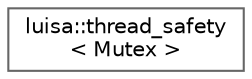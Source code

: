 digraph "类继承关系图"
{
 // LATEX_PDF_SIZE
  bgcolor="transparent";
  edge [fontname=Helvetica,fontsize=10,labelfontname=Helvetica,labelfontsize=10];
  node [fontname=Helvetica,fontsize=10,shape=box,height=0.2,width=0.4];
  rankdir="LR";
  Node0 [id="Node000000",label="luisa::thread_safety\l\< Mutex \>",height=0.2,width=0.4,color="grey40", fillcolor="white", style="filled",URL="$classluisa_1_1thread__safety.html",tooltip=" "];
}
